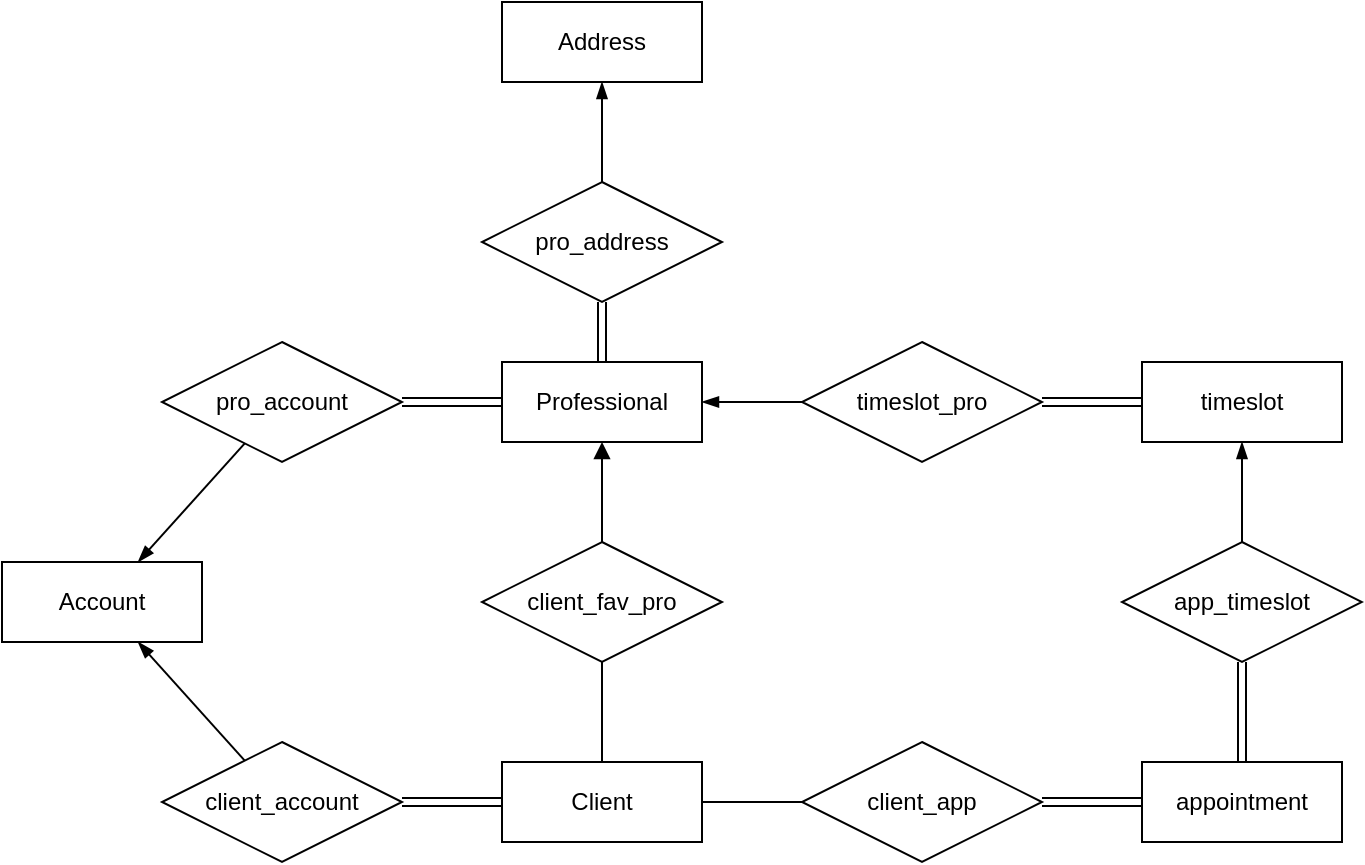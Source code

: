 <mxfile version="14.1.8" type="device" pages="3"><diagram id="Y1YEXhJGn2x2uxA9SqJx" name="ERD - Basic"><mxGraphModel dx="812" dy="822" grid="1" gridSize="10" guides="1" tooltips="1" connect="1" arrows="1" fold="1" page="1" pageScale="1" pageWidth="850" pageHeight="1100" math="0" shadow="0"><root><mxCell id="0"/><mxCell id="1" parent="0"/><mxCell id="dhfDxb7ZJXWeL28VfP3e-11" value="Account" style="whiteSpace=wrap;html=1;align=center;" parent="1" vertex="1"><mxGeometry x="935" y="340" width="100" height="40" as="geometry"/></mxCell><mxCell id="dhfDxb7ZJXWeL28VfP3e-45" style="edgeStyle=orthogonalEdgeStyle;rounded=0;orthogonalLoop=1;jettySize=auto;html=1;startArrow=blockThin;startFill=1;endArrow=none;endFill=0;" parent="1" source="dhfDxb7ZJXWeL28VfP3e-12" target="dhfDxb7ZJXWeL28VfP3e-44" edge="1"><mxGeometry relative="1" as="geometry"/></mxCell><mxCell id="dhfDxb7ZJXWeL28VfP3e-12" value="Professional" style="whiteSpace=wrap;html=1;align=center;" parent="1" vertex="1"><mxGeometry x="1185" y="240" width="100" height="40" as="geometry"/></mxCell><mxCell id="dhfDxb7ZJXWeL28VfP3e-42" style="edgeStyle=orthogonalEdgeStyle;rounded=0;orthogonalLoop=1;jettySize=auto;html=1;startArrow=none;startFill=0;endArrow=none;endFill=0;" parent="1" source="dhfDxb7ZJXWeL28VfP3e-13" target="dhfDxb7ZJXWeL28VfP3e-40" edge="1"><mxGeometry relative="1" as="geometry"/></mxCell><mxCell id="dhfDxb7ZJXWeL28VfP3e-13" value="Client" style="whiteSpace=wrap;html=1;align=center;" parent="1" vertex="1"><mxGeometry x="1185" y="440" width="100" height="40" as="geometry"/></mxCell><mxCell id="dhfDxb7ZJXWeL28VfP3e-15" value="pro_account" style="shape=rhombus;perimeter=rhombusPerimeter;whiteSpace=wrap;html=1;align=center;" parent="1" vertex="1"><mxGeometry x="1015" y="230" width="120" height="60" as="geometry"/></mxCell><mxCell id="dhfDxb7ZJXWeL28VfP3e-16" value="" style="shape=link;html=1;rounded=0;entryX=0;entryY=0.5;entryDx=0;entryDy=0;" parent="1" source="dhfDxb7ZJXWeL28VfP3e-15" target="dhfDxb7ZJXWeL28VfP3e-12" edge="1"><mxGeometry relative="1" as="geometry"><mxPoint x="1035" y="340" as="sourcePoint"/><mxPoint x="1195" y="300" as="targetPoint"/></mxGeometry></mxCell><mxCell id="dhfDxb7ZJXWeL28VfP3e-19" value="" style="shape=link;html=1;rounded=0;entryX=0;entryY=0.5;entryDx=0;entryDy=0;" parent="1" source="dhfDxb7ZJXWeL28VfP3e-21" target="dhfDxb7ZJXWeL28VfP3e-13" edge="1"><mxGeometry relative="1" as="geometry"><mxPoint x="1105" y="420" as="sourcePoint"/><mxPoint x="1295" y="330" as="targetPoint"/></mxGeometry></mxCell><mxCell id="dhfDxb7ZJXWeL28VfP3e-21" value="client_account" style="shape=rhombus;perimeter=rhombusPerimeter;whiteSpace=wrap;html=1;align=center;" parent="1" vertex="1"><mxGeometry x="1015" y="430" width="120" height="60" as="geometry"/></mxCell><mxCell id="dhfDxb7ZJXWeL28VfP3e-22" value="" style="endArrow=blockThin;html=1;rounded=0;startArrow=none;startFill=0;endFill=1;" parent="1" source="dhfDxb7ZJXWeL28VfP3e-15" target="dhfDxb7ZJXWeL28VfP3e-11" edge="1"><mxGeometry relative="1" as="geometry"><mxPoint x="725" y="400" as="sourcePoint"/><mxPoint x="885" y="400" as="targetPoint"/></mxGeometry></mxCell><mxCell id="dhfDxb7ZJXWeL28VfP3e-24" value="" style="endArrow=blockThin;html=1;rounded=0;endFill=1;" parent="1" source="dhfDxb7ZJXWeL28VfP3e-21" target="dhfDxb7ZJXWeL28VfP3e-11" edge="1"><mxGeometry relative="1" as="geometry"><mxPoint x="1113.4" y="329.2" as="sourcePoint"/><mxPoint x="977.5" y="450" as="targetPoint"/></mxGeometry></mxCell><mxCell id="dhfDxb7ZJXWeL28VfP3e-25" value="pro_address" style="shape=rhombus;perimeter=rhombusPerimeter;whiteSpace=wrap;html=1;align=center;" parent="1" vertex="1"><mxGeometry x="1175" y="150" width="120" height="60" as="geometry"/></mxCell><mxCell id="dhfDxb7ZJXWeL28VfP3e-26" value="" style="shape=link;html=1;rounded=0;" parent="1" source="dhfDxb7ZJXWeL28VfP3e-25" target="dhfDxb7ZJXWeL28VfP3e-12" edge="1"><mxGeometry relative="1" as="geometry"><mxPoint x="1195" y="340" as="sourcePoint"/><mxPoint x="1325" y="340" as="targetPoint"/></mxGeometry></mxCell><mxCell id="dhfDxb7ZJXWeL28VfP3e-28" value="Address" style="whiteSpace=wrap;html=1;align=center;" parent="1" vertex="1"><mxGeometry x="1185" y="60" width="100" height="40" as="geometry"/></mxCell><mxCell id="dhfDxb7ZJXWeL28VfP3e-29" value="" style="endArrow=blockThin;html=1;rounded=0;exitX=0.5;exitY=0;exitDx=0;exitDy=0;endFill=1;" parent="1" source="dhfDxb7ZJXWeL28VfP3e-25" target="dhfDxb7ZJXWeL28VfP3e-28" edge="1"><mxGeometry relative="1" as="geometry"><mxPoint x="1117.432" y="503.784" as="sourcePoint"/><mxPoint x="1009" y="440" as="targetPoint"/></mxGeometry></mxCell><mxCell id="dhfDxb7ZJXWeL28VfP3e-41" style="edgeStyle=orthogonalEdgeStyle;rounded=0;orthogonalLoop=1;jettySize=auto;html=1;startArrow=none;startFill=0;endArrow=block;endFill=1;" parent="1" source="dhfDxb7ZJXWeL28VfP3e-40" target="dhfDxb7ZJXWeL28VfP3e-12" edge="1"><mxGeometry relative="1" as="geometry"/></mxCell><mxCell id="dhfDxb7ZJXWeL28VfP3e-40" value="client_fav_pro" style="shape=rhombus;perimeter=rhombusPerimeter;whiteSpace=wrap;html=1;align=center;" parent="1" vertex="1"><mxGeometry x="1175" y="330" width="120" height="60" as="geometry"/></mxCell><mxCell id="dhfDxb7ZJXWeL28VfP3e-43" value="appointment" style="whiteSpace=wrap;html=1;align=center;" parent="1" vertex="1"><mxGeometry x="1505" y="440" width="100" height="40" as="geometry"/></mxCell><mxCell id="dhfDxb7ZJXWeL28VfP3e-44" value="timeslot_pro" style="shape=rhombus;perimeter=rhombusPerimeter;whiteSpace=wrap;html=1;align=center;" parent="1" vertex="1"><mxGeometry x="1335" y="230" width="120" height="60" as="geometry"/></mxCell><mxCell id="dhfDxb7ZJXWeL28VfP3e-46" value="timeslot" style="whiteSpace=wrap;html=1;align=center;" parent="1" vertex="1"><mxGeometry x="1505" y="240" width="100" height="40" as="geometry"/></mxCell><mxCell id="dhfDxb7ZJXWeL28VfP3e-48" value="" style="shape=link;html=1;rounded=0;" parent="1" source="dhfDxb7ZJXWeL28VfP3e-44" target="dhfDxb7ZJXWeL28VfP3e-46" edge="1"><mxGeometry relative="1" as="geometry"><mxPoint x="1465" y="300" as="sourcePoint"/><mxPoint x="1195" y="270" as="targetPoint"/></mxGeometry></mxCell><mxCell id="dhfDxb7ZJXWeL28VfP3e-58" style="edgeStyle=orthogonalEdgeStyle;rounded=0;orthogonalLoop=1;jettySize=auto;html=1;startArrow=none;startFill=0;endArrow=blockThin;endFill=1;" parent="1" source="dhfDxb7ZJXWeL28VfP3e-50" target="dhfDxb7ZJXWeL28VfP3e-46" edge="1"><mxGeometry relative="1" as="geometry"/></mxCell><mxCell id="dhfDxb7ZJXWeL28VfP3e-50" value="app_timeslot" style="shape=rhombus;perimeter=rhombusPerimeter;whiteSpace=wrap;html=1;align=center;" parent="1" vertex="1"><mxGeometry x="1495" y="330" width="120" height="60" as="geometry"/></mxCell><mxCell id="dhfDxb7ZJXWeL28VfP3e-57" style="edgeStyle=orthogonalEdgeStyle;rounded=0;orthogonalLoop=1;jettySize=auto;html=1;startArrow=none;startFill=0;endArrow=none;endFill=0;" parent="1" source="dhfDxb7ZJXWeL28VfP3e-52" target="dhfDxb7ZJXWeL28VfP3e-13" edge="1"><mxGeometry relative="1" as="geometry"/></mxCell><mxCell id="dhfDxb7ZJXWeL28VfP3e-52" value="client_app" style="shape=rhombus;perimeter=rhombusPerimeter;whiteSpace=wrap;html=1;align=center;" parent="1" vertex="1"><mxGeometry x="1335" y="430" width="120" height="60" as="geometry"/></mxCell><mxCell id="dhfDxb7ZJXWeL28VfP3e-54" value="" style="shape=link;html=1;rounded=0;" parent="1" source="dhfDxb7ZJXWeL28VfP3e-43" target="dhfDxb7ZJXWeL28VfP3e-50" edge="1"><mxGeometry relative="1" as="geometry"><mxPoint x="1525" y="469" as="sourcePoint"/><mxPoint x="1655" y="469" as="targetPoint"/></mxGeometry></mxCell><mxCell id="dhfDxb7ZJXWeL28VfP3e-55" value="" style="shape=link;html=1;rounded=0;" parent="1" source="dhfDxb7ZJXWeL28VfP3e-43" target="dhfDxb7ZJXWeL28VfP3e-52" edge="1"><mxGeometry relative="1" as="geometry"><mxPoint x="1487.5" y="400" as="sourcePoint"/><mxPoint x="1474.474" y="365.263" as="targetPoint"/></mxGeometry></mxCell></root></mxGraphModel></diagram><diagram name="ERD - Attributes" id="e4MNqZwb_UBHTNArEKIn"><mxGraphModel dx="1662" dy="1922" grid="1" gridSize="10" guides="1" tooltips="1" connect="1" arrows="1" fold="1" page="1" pageScale="1" pageWidth="850" pageHeight="1100" math="0" shadow="0"><root><mxCell id="pRr5PuJXHZNRiWGv1kiS-0"/><mxCell id="pRr5PuJXHZNRiWGv1kiS-1" parent="pRr5PuJXHZNRiWGv1kiS-0"/><mxCell id="pRr5PuJXHZNRiWGv1kiS-2" value="Account" style="whiteSpace=wrap;html=1;align=center;" parent="pRr5PuJXHZNRiWGv1kiS-1" vertex="1"><mxGeometry x="935" y="340" width="100" height="40" as="geometry"/></mxCell><mxCell id="pRr5PuJXHZNRiWGv1kiS-3" style="edgeStyle=orthogonalEdgeStyle;rounded=0;orthogonalLoop=1;jettySize=auto;html=1;startArrow=blockThin;startFill=1;endArrow=none;endFill=0;" parent="pRr5PuJXHZNRiWGv1kiS-1" source="pRr5PuJXHZNRiWGv1kiS-4" target="pRr5PuJXHZNRiWGv1kiS-20" edge="1"><mxGeometry relative="1" as="geometry"/></mxCell><mxCell id="pRr5PuJXHZNRiWGv1kiS-4" value="Professional" style="whiteSpace=wrap;html=1;align=center;" parent="pRr5PuJXHZNRiWGv1kiS-1" vertex="1"><mxGeometry x="1185" y="240" width="100" height="40" as="geometry"/></mxCell><mxCell id="pRr5PuJXHZNRiWGv1kiS-5" style="edgeStyle=orthogonalEdgeStyle;rounded=0;orthogonalLoop=1;jettySize=auto;html=1;startArrow=none;startFill=0;endArrow=none;endFill=0;" parent="pRr5PuJXHZNRiWGv1kiS-1" source="pRr5PuJXHZNRiWGv1kiS-6" target="pRr5PuJXHZNRiWGv1kiS-18" edge="1"><mxGeometry relative="1" as="geometry"/></mxCell><mxCell id="pRr5PuJXHZNRiWGv1kiS-6" value="Client" style="whiteSpace=wrap;html=1;align=center;" parent="pRr5PuJXHZNRiWGv1kiS-1" vertex="1"><mxGeometry x="1185" y="440" width="100" height="40" as="geometry"/></mxCell><mxCell id="pRr5PuJXHZNRiWGv1kiS-7" value="pro_account" style="shape=rhombus;perimeter=rhombusPerimeter;whiteSpace=wrap;html=1;align=center;" parent="pRr5PuJXHZNRiWGv1kiS-1" vertex="1"><mxGeometry x="1015" y="230" width="120" height="60" as="geometry"/></mxCell><mxCell id="pRr5PuJXHZNRiWGv1kiS-8" value="" style="shape=link;html=1;rounded=0;entryX=0;entryY=0.5;entryDx=0;entryDy=0;" parent="pRr5PuJXHZNRiWGv1kiS-1" source="pRr5PuJXHZNRiWGv1kiS-7" target="pRr5PuJXHZNRiWGv1kiS-4" edge="1"><mxGeometry relative="1" as="geometry"><mxPoint x="1035" y="340" as="sourcePoint"/><mxPoint x="1195" y="300" as="targetPoint"/></mxGeometry></mxCell><mxCell id="pRr5PuJXHZNRiWGv1kiS-9" value="" style="shape=link;html=1;rounded=0;entryX=0;entryY=0.5;entryDx=0;entryDy=0;" parent="pRr5PuJXHZNRiWGv1kiS-1" source="pRr5PuJXHZNRiWGv1kiS-10" target="pRr5PuJXHZNRiWGv1kiS-6" edge="1"><mxGeometry relative="1" as="geometry"><mxPoint x="1105" y="420" as="sourcePoint"/><mxPoint x="1295" y="330" as="targetPoint"/></mxGeometry></mxCell><mxCell id="pRr5PuJXHZNRiWGv1kiS-10" value="client_account" style="shape=rhombus;perimeter=rhombusPerimeter;whiteSpace=wrap;html=1;align=center;" parent="pRr5PuJXHZNRiWGv1kiS-1" vertex="1"><mxGeometry x="1015" y="430" width="120" height="60" as="geometry"/></mxCell><mxCell id="pRr5PuJXHZNRiWGv1kiS-11" value="" style="endArrow=blockThin;html=1;rounded=0;startArrow=none;startFill=0;endFill=1;" parent="pRr5PuJXHZNRiWGv1kiS-1" source="pRr5PuJXHZNRiWGv1kiS-7" target="pRr5PuJXHZNRiWGv1kiS-2" edge="1"><mxGeometry relative="1" as="geometry"><mxPoint x="725" y="400" as="sourcePoint"/><mxPoint x="885" y="400" as="targetPoint"/></mxGeometry></mxCell><mxCell id="pRr5PuJXHZNRiWGv1kiS-12" value="" style="endArrow=blockThin;html=1;rounded=0;endFill=1;" parent="pRr5PuJXHZNRiWGv1kiS-1" source="pRr5PuJXHZNRiWGv1kiS-10" target="pRr5PuJXHZNRiWGv1kiS-2" edge="1"><mxGeometry relative="1" as="geometry"><mxPoint x="1113.4" y="329.2" as="sourcePoint"/><mxPoint x="977.5" y="450" as="targetPoint"/></mxGeometry></mxCell><mxCell id="pRr5PuJXHZNRiWGv1kiS-13" value="pro_address" style="shape=rhombus;perimeter=rhombusPerimeter;whiteSpace=wrap;html=1;align=center;" parent="pRr5PuJXHZNRiWGv1kiS-1" vertex="1"><mxGeometry x="1070" y="170" width="120" height="60" as="geometry"/></mxCell><mxCell id="pRr5PuJXHZNRiWGv1kiS-14" value="" style="shape=link;html=1;rounded=0;" parent="pRr5PuJXHZNRiWGv1kiS-1" source="pRr5PuJXHZNRiWGv1kiS-13" target="pRr5PuJXHZNRiWGv1kiS-4" edge="1"><mxGeometry relative="1" as="geometry"><mxPoint x="1195" y="340" as="sourcePoint"/><mxPoint x="1325" y="340" as="targetPoint"/></mxGeometry></mxCell><mxCell id="pRr5PuJXHZNRiWGv1kiS-15" value="Address" style="whiteSpace=wrap;html=1;align=center;" parent="pRr5PuJXHZNRiWGv1kiS-1" vertex="1"><mxGeometry x="1080" y="80" width="100" height="40" as="geometry"/></mxCell><mxCell id="pRr5PuJXHZNRiWGv1kiS-16" value="" style="endArrow=blockThin;html=1;rounded=0;exitX=0.5;exitY=0;exitDx=0;exitDy=0;endFill=1;" parent="pRr5PuJXHZNRiWGv1kiS-1" source="pRr5PuJXHZNRiWGv1kiS-13" target="pRr5PuJXHZNRiWGv1kiS-15" edge="1"><mxGeometry relative="1" as="geometry"><mxPoint x="1012.432" y="523.784" as="sourcePoint"/><mxPoint x="904" y="460" as="targetPoint"/></mxGeometry></mxCell><mxCell id="pRr5PuJXHZNRiWGv1kiS-17" style="edgeStyle=orthogonalEdgeStyle;rounded=0;orthogonalLoop=1;jettySize=auto;html=1;startArrow=none;startFill=0;endArrow=block;endFill=1;" parent="pRr5PuJXHZNRiWGv1kiS-1" source="pRr5PuJXHZNRiWGv1kiS-18" target="pRr5PuJXHZNRiWGv1kiS-4" edge="1"><mxGeometry relative="1" as="geometry"/></mxCell><mxCell id="pRr5PuJXHZNRiWGv1kiS-18" value="client_fav_pro" style="shape=rhombus;perimeter=rhombusPerimeter;whiteSpace=wrap;html=1;align=center;" parent="pRr5PuJXHZNRiWGv1kiS-1" vertex="1"><mxGeometry x="1175" y="330" width="120" height="60" as="geometry"/></mxCell><mxCell id="pRr5PuJXHZNRiWGv1kiS-19" value="appointment" style="whiteSpace=wrap;html=1;align=center;" parent="pRr5PuJXHZNRiWGv1kiS-1" vertex="1"><mxGeometry x="1505" y="440" width="100" height="40" as="geometry"/></mxCell><mxCell id="pRr5PuJXHZNRiWGv1kiS-20" value="timeslot_pro" style="shape=rhombus;perimeter=rhombusPerimeter;whiteSpace=wrap;html=1;align=center;" parent="pRr5PuJXHZNRiWGv1kiS-1" vertex="1"><mxGeometry x="1335" y="230" width="120" height="60" as="geometry"/></mxCell><mxCell id="pRr5PuJXHZNRiWGv1kiS-21" value="timeslot" style="whiteSpace=wrap;html=1;align=center;" parent="pRr5PuJXHZNRiWGv1kiS-1" vertex="1"><mxGeometry x="1505" y="240" width="100" height="40" as="geometry"/></mxCell><mxCell id="pRr5PuJXHZNRiWGv1kiS-22" value="" style="shape=link;html=1;rounded=0;" parent="pRr5PuJXHZNRiWGv1kiS-1" source="pRr5PuJXHZNRiWGv1kiS-20" target="pRr5PuJXHZNRiWGv1kiS-21" edge="1"><mxGeometry relative="1" as="geometry"><mxPoint x="1465" y="300" as="sourcePoint"/><mxPoint x="1195" y="270" as="targetPoint"/></mxGeometry></mxCell><mxCell id="pRr5PuJXHZNRiWGv1kiS-23" style="edgeStyle=orthogonalEdgeStyle;rounded=0;orthogonalLoop=1;jettySize=auto;html=1;startArrow=none;startFill=0;endArrow=blockThin;endFill=1;" parent="pRr5PuJXHZNRiWGv1kiS-1" target="pRr5PuJXHZNRiWGv1kiS-21" edge="1"><mxGeometry relative="1" as="geometry"><mxPoint x="1555" y="330" as="sourcePoint"/></mxGeometry></mxCell><mxCell id="pRr5PuJXHZNRiWGv1kiS-25" style="edgeStyle=orthogonalEdgeStyle;rounded=0;orthogonalLoop=1;jettySize=auto;html=1;startArrow=none;startFill=0;endArrow=none;endFill=0;" parent="pRr5PuJXHZNRiWGv1kiS-1" source="pRr5PuJXHZNRiWGv1kiS-26" target="pRr5PuJXHZNRiWGv1kiS-6" edge="1"><mxGeometry relative="1" as="geometry"/></mxCell><mxCell id="pRr5PuJXHZNRiWGv1kiS-26" value="client_app" style="shape=rhombus;perimeter=rhombusPerimeter;whiteSpace=wrap;html=1;align=center;" parent="pRr5PuJXHZNRiWGv1kiS-1" vertex="1"><mxGeometry x="1335" y="430" width="120" height="60" as="geometry"/></mxCell><mxCell id="pRr5PuJXHZNRiWGv1kiS-27" value="" style="shape=link;html=1;rounded=0;" parent="pRr5PuJXHZNRiWGv1kiS-1" source="pRr5PuJXHZNRiWGv1kiS-19" target="pRr5PuJXHZNRiWGv1kiS-31" edge="1"><mxGeometry relative="1" as="geometry"><mxPoint x="1525" y="469" as="sourcePoint"/><mxPoint x="1555" y="390" as="targetPoint"/></mxGeometry></mxCell><mxCell id="pRr5PuJXHZNRiWGv1kiS-28" value="" style="shape=link;html=1;rounded=0;" parent="pRr5PuJXHZNRiWGv1kiS-1" source="pRr5PuJXHZNRiWGv1kiS-19" target="pRr5PuJXHZNRiWGv1kiS-26" edge="1"><mxGeometry relative="1" as="geometry"><mxPoint x="1487.5" y="400" as="sourcePoint"/><mxPoint x="1474.474" y="365.263" as="targetPoint"/></mxGeometry></mxCell><mxCell id="pRr5PuJXHZNRiWGv1kiS-30" value="" style="edgeStyle=orthogonalEdgeStyle;rounded=0;orthogonalLoop=1;jettySize=auto;html=1;startArrow=none;startFill=0;endArrow=blockThin;endFill=1;" parent="pRr5PuJXHZNRiWGv1kiS-1" source="pRr5PuJXHZNRiWGv1kiS-31" target="pRr5PuJXHZNRiWGv1kiS-21" edge="1"><mxGeometry relative="1" as="geometry"><mxPoint x="1555" y="330" as="sourcePoint"/></mxGeometry></mxCell><mxCell id="pRr5PuJXHZNRiWGv1kiS-31" value="app_timeslot" style="shape=rhombus;perimeter=rhombusPerimeter;whiteSpace=wrap;html=1;align=center;" parent="pRr5PuJXHZNRiWGv1kiS-1" vertex="1"><mxGeometry x="1495" y="330" width="120" height="60" as="geometry"/></mxCell><mxCell id="pRr5PuJXHZNRiWGv1kiS-34" style="edgeStyle=orthogonalEdgeStyle;rounded=0;orthogonalLoop=1;jettySize=auto;html=1;startArrow=none;startFill=0;endArrow=none;endFill=0;" parent="pRr5PuJXHZNRiWGv1kiS-1" source="pRr5PuJXHZNRiWGv1kiS-33" target="pRr5PuJXHZNRiWGv1kiS-2" edge="1"><mxGeometry relative="1" as="geometry"/></mxCell><mxCell id="pRr5PuJXHZNRiWGv1kiS-33" value="FirstName" style="ellipse;whiteSpace=wrap;html=1;align=center;" parent="pRr5PuJXHZNRiWGv1kiS-1" vertex="1"><mxGeometry x="820" y="290" width="100" height="40" as="geometry"/></mxCell><mxCell id="pRr5PuJXHZNRiWGv1kiS-36" style="edgeStyle=orthogonalEdgeStyle;rounded=0;orthogonalLoop=1;jettySize=auto;html=1;startArrow=none;startFill=0;endArrow=none;endFill=0;" parent="pRr5PuJXHZNRiWGv1kiS-1" source="pRr5PuJXHZNRiWGv1kiS-35" target="pRr5PuJXHZNRiWGv1kiS-2" edge="1"><mxGeometry relative="1" as="geometry"><mxPoint x="975" y="360" as="targetPoint"/></mxGeometry></mxCell><mxCell id="pRr5PuJXHZNRiWGv1kiS-35" value="LastName" style="ellipse;whiteSpace=wrap;html=1;align=center;" parent="pRr5PuJXHZNRiWGv1kiS-1" vertex="1"><mxGeometry x="820" y="340" width="100" height="40" as="geometry"/></mxCell><mxCell id="pRr5PuJXHZNRiWGv1kiS-40" style="edgeStyle=orthogonalEdgeStyle;rounded=0;orthogonalLoop=1;jettySize=auto;html=1;startArrow=none;startFill=0;endArrow=none;endFill=0;" parent="pRr5PuJXHZNRiWGv1kiS-1" source="pRr5PuJXHZNRiWGv1kiS-39" target="pRr5PuJXHZNRiWGv1kiS-2" edge="1"><mxGeometry relative="1" as="geometry"/></mxCell><mxCell id="pRr5PuJXHZNRiWGv1kiS-39" value="FirebaseUid" style="ellipse;whiteSpace=wrap;html=1;align=center;fontStyle=4;" parent="pRr5PuJXHZNRiWGv1kiS-1" vertex="1"><mxGeometry x="820" y="390" width="100" height="40" as="geometry"/></mxCell><mxCell id="pRr5PuJXHZNRiWGv1kiS-41" style="edgeStyle=orthogonalEdgeStyle;rounded=0;orthogonalLoop=1;jettySize=auto;html=1;exitX=0.5;exitY=1;exitDx=0;exitDy=0;startArrow=none;startFill=0;endArrow=none;endFill=0;" parent="pRr5PuJXHZNRiWGv1kiS-1" source="pRr5PuJXHZNRiWGv1kiS-39" target="pRr5PuJXHZNRiWGv1kiS-39" edge="1"><mxGeometry relative="1" as="geometry"/></mxCell><mxCell id="pRr5PuJXHZNRiWGv1kiS-47" style="edgeStyle=orthogonalEdgeStyle;rounded=0;orthogonalLoop=1;jettySize=auto;html=1;startArrow=none;startFill=0;endArrow=none;endFill=0;" parent="pRr5PuJXHZNRiWGv1kiS-1" source="pRr5PuJXHZNRiWGv1kiS-43" target="pRr5PuJXHZNRiWGv1kiS-15" edge="1"><mxGeometry relative="1" as="geometry"/></mxCell><mxCell id="pRr5PuJXHZNRiWGv1kiS-57" style="edgeStyle=orthogonalEdgeStyle;rounded=0;orthogonalLoop=1;jettySize=auto;html=1;startArrow=none;startFill=0;endArrow=none;endFill=0;" parent="pRr5PuJXHZNRiWGv1kiS-1" source="pRr5PuJXHZNRiWGv1kiS-42" target="pRr5PuJXHZNRiWGv1kiS-15" edge="1"><mxGeometry relative="1" as="geometry"/></mxCell><mxCell id="pRr5PuJXHZNRiWGv1kiS-42" value="StreetNumber" style="ellipse;whiteSpace=wrap;html=1;align=center;" parent="pRr5PuJXHZNRiWGv1kiS-1" vertex="1"><mxGeometry x="1205" y="-120" width="100" height="40" as="geometry"/></mxCell><mxCell id="pRr5PuJXHZNRiWGv1kiS-48" style="edgeStyle=orthogonalEdgeStyle;rounded=0;orthogonalLoop=1;jettySize=auto;html=1;startArrow=none;startFill=0;endArrow=none;endFill=0;" parent="pRr5PuJXHZNRiWGv1kiS-1" source="pRr5PuJXHZNRiWGv1kiS-44" target="pRr5PuJXHZNRiWGv1kiS-15" edge="1"><mxGeometry relative="1" as="geometry"/></mxCell><mxCell id="pRr5PuJXHZNRiWGv1kiS-49" style="edgeStyle=orthogonalEdgeStyle;rounded=0;orthogonalLoop=1;jettySize=auto;html=1;startArrow=none;startFill=0;endArrow=none;endFill=0;" parent="pRr5PuJXHZNRiWGv1kiS-1" source="pRr5PuJXHZNRiWGv1kiS-44" target="pRr5PuJXHZNRiWGv1kiS-15" edge="1"><mxGeometry relative="1" as="geometry"/></mxCell><mxCell id="pRr5PuJXHZNRiWGv1kiS-52" style="edgeStyle=orthogonalEdgeStyle;rounded=0;orthogonalLoop=1;jettySize=auto;html=1;startArrow=none;startFill=0;endArrow=none;endFill=0;" parent="pRr5PuJXHZNRiWGv1kiS-1" source="pRr5PuJXHZNRiWGv1kiS-45" target="pRr5PuJXHZNRiWGv1kiS-15" edge="1"><mxGeometry relative="1" as="geometry"/></mxCell><mxCell id="pRr5PuJXHZNRiWGv1kiS-45" value="State" style="ellipse;whiteSpace=wrap;html=1;align=center;" parent="pRr5PuJXHZNRiWGv1kiS-1" vertex="1"><mxGeometry x="1205" y="30" width="100" height="40" as="geometry"/></mxCell><mxCell id="pRr5PuJXHZNRiWGv1kiS-56" style="edgeStyle=orthogonalEdgeStyle;rounded=0;orthogonalLoop=1;jettySize=auto;html=1;startArrow=none;startFill=0;endArrow=none;endFill=0;" parent="pRr5PuJXHZNRiWGv1kiS-1" source="pRr5PuJXHZNRiWGv1kiS-46" target="pRr5PuJXHZNRiWGv1kiS-15" edge="1"><mxGeometry relative="1" as="geometry"/></mxCell><mxCell id="pRr5PuJXHZNRiWGv1kiS-46" value="ZipCode" style="ellipse;whiteSpace=wrap;html=1;align=center;" parent="pRr5PuJXHZNRiWGv1kiS-1" vertex="1"><mxGeometry x="1205" y="80" width="100" height="40" as="geometry"/></mxCell><mxCell id="pRr5PuJXHZNRiWGv1kiS-43" value="StreetName" style="ellipse;whiteSpace=wrap;html=1;align=center;" parent="pRr5PuJXHZNRiWGv1kiS-1" vertex="1"><mxGeometry x="1205" y="-70" width="100" height="40" as="geometry"/></mxCell><mxCell id="pRr5PuJXHZNRiWGv1kiS-44" value="City" style="ellipse;whiteSpace=wrap;html=1;align=center;" parent="pRr5PuJXHZNRiWGv1kiS-1" vertex="1"><mxGeometry x="1205" y="-20" width="100" height="40" as="geometry"/></mxCell><mxCell id="pRr5PuJXHZNRiWGv1kiS-61" style="edgeStyle=orthogonalEdgeStyle;rounded=0;orthogonalLoop=1;jettySize=auto;html=1;startArrow=none;startFill=0;endArrow=none;endFill=0;" parent="pRr5PuJXHZNRiWGv1kiS-1" source="pRr5PuJXHZNRiWGv1kiS-58" target="pRr5PuJXHZNRiWGv1kiS-21" edge="1"><mxGeometry relative="1" as="geometry"/></mxCell><mxCell id="pRr5PuJXHZNRiWGv1kiS-58" value="EndTimeDate" style="ellipse;whiteSpace=wrap;html=1;align=center;" parent="pRr5PuJXHZNRiWGv1kiS-1" vertex="1"><mxGeometry x="1630" y="240" width="100" height="40" as="geometry"/></mxCell><mxCell id="pRr5PuJXHZNRiWGv1kiS-60" style="edgeStyle=orthogonalEdgeStyle;rounded=0;orthogonalLoop=1;jettySize=auto;html=1;startArrow=none;startFill=0;endArrow=none;endFill=0;" parent="pRr5PuJXHZNRiWGv1kiS-1" source="pRr5PuJXHZNRiWGv1kiS-59" target="pRr5PuJXHZNRiWGv1kiS-21" edge="1"><mxGeometry relative="1" as="geometry"/></mxCell><mxCell id="pRr5PuJXHZNRiWGv1kiS-59" value="StartTimeDate" style="ellipse;whiteSpace=wrap;html=1;align=center;" parent="pRr5PuJXHZNRiWGv1kiS-1" vertex="1"><mxGeometry x="1630" y="190" width="100" height="40" as="geometry"/></mxCell><mxCell id="pRr5PuJXHZNRiWGv1kiS-66" style="edgeStyle=orthogonalEdgeStyle;rounded=0;orthogonalLoop=1;jettySize=auto;html=1;startArrow=none;startFill=0;endArrow=none;endFill=0;" parent="pRr5PuJXHZNRiWGv1kiS-1" source="pRr5PuJXHZNRiWGv1kiS-62" target="pRr5PuJXHZNRiWGv1kiS-4" edge="1"><mxGeometry relative="1" as="geometry"/></mxCell><mxCell id="pRr5PuJXHZNRiWGv1kiS-62" value="ShareableCode" style="ellipse;whiteSpace=wrap;html=1;align=center;" parent="pRr5PuJXHZNRiWGv1kiS-1" vertex="1"><mxGeometry x="1290" y="140" width="100" height="40" as="geometry"/></mxCell><mxCell id="pRr5PuJXHZNRiWGv1kiS-67" style="edgeStyle=orthogonalEdgeStyle;rounded=0;orthogonalLoop=1;jettySize=auto;html=1;startArrow=none;startFill=0;endArrow=none;endFill=0;" parent="pRr5PuJXHZNRiWGv1kiS-1" source="pRr5PuJXHZNRiWGv1kiS-64" target="pRr5PuJXHZNRiWGv1kiS-4" edge="1"><mxGeometry relative="1" as="geometry"/></mxCell><mxCell id="pRr5PuJXHZNRiWGv1kiS-64" value="Occupation" style="ellipse;whiteSpace=wrap;html=1;align=center;" parent="pRr5PuJXHZNRiWGv1kiS-1" vertex="1"><mxGeometry x="1290" y="190" width="100" height="40" as="geometry"/></mxCell><mxCell id="pRr5PuJXHZNRiWGv1kiS-71" style="edgeStyle=orthogonalEdgeStyle;rounded=0;orthogonalLoop=1;jettySize=auto;html=1;startArrow=none;startFill=0;endArrow=none;endFill=0;" parent="pRr5PuJXHZNRiWGv1kiS-1" source="pRr5PuJXHZNRiWGv1kiS-68" target="pRr5PuJXHZNRiWGv1kiS-19" edge="1"><mxGeometry relative="1" as="geometry"/></mxCell><mxCell id="pRr5PuJXHZNRiWGv1kiS-68" value="Name" style="ellipse;whiteSpace=wrap;html=1;align=center;" parent="pRr5PuJXHZNRiWGv1kiS-1" vertex="1"><mxGeometry x="1630" y="415" width="100" height="40" as="geometry"/></mxCell><mxCell id="pRr5PuJXHZNRiWGv1kiS-73" style="edgeStyle=orthogonalEdgeStyle;rounded=0;orthogonalLoop=1;jettySize=auto;html=1;startArrow=none;startFill=0;endArrow=none;endFill=0;" parent="pRr5PuJXHZNRiWGv1kiS-1" source="pRr5PuJXHZNRiWGv1kiS-69" target="pRr5PuJXHZNRiWGv1kiS-19" edge="1"><mxGeometry relative="1" as="geometry"/></mxCell><mxCell id="pRr5PuJXHZNRiWGv1kiS-69" value="Description" style="ellipse;whiteSpace=wrap;html=1;align=center;" parent="pRr5PuJXHZNRiWGv1kiS-1" vertex="1"><mxGeometry x="1630" y="465" width="100" height="40" as="geometry"/></mxCell></root></mxGraphModel></diagram><diagram id="PHRqAfjY56dn7EUFiMHy" name="Schema"><mxGraphModel dx="1662" dy="-278" grid="1" gridSize="10" guides="1" tooltips="1" connect="1" arrows="1" fold="1" page="1" pageScale="1" pageWidth="850" pageHeight="1100" math="0" shadow="0"><root><mxCell id="AV21ubRh7RsQSPDR6CN_-0"/><mxCell id="AV21ubRh7RsQSPDR6CN_-1" parent="AV21ubRh7RsQSPDR6CN_-0"/><mxCell id="AV21ubRh7RsQSPDR6CN_-2" value="Appointments" style="shape=table;startSize=30;container=1;collapsible=1;childLayout=tableLayout;fixedRows=1;rowLines=0;fontStyle=1;align=center;resizeLast=1;" vertex="1" parent="AV21ubRh7RsQSPDR6CN_-1"><mxGeometry x="1010" y="1530" width="180" height="240.0" as="geometry"><mxRectangle x="270" y="1380" width="110" height="30" as="alternateBounds"/></mxGeometry></mxCell><mxCell id="AV21ubRh7RsQSPDR6CN_-3" value="" style="shape=partialRectangle;collapsible=0;dropTarget=0;pointerEvents=0;fillColor=none;top=0;left=0;bottom=1;right=0;points=[[0,0.5],[1,0.5]];portConstraint=eastwest;" vertex="1" parent="AV21ubRh7RsQSPDR6CN_-2"><mxGeometry y="30" width="180" height="30" as="geometry"/></mxCell><mxCell id="AV21ubRh7RsQSPDR6CN_-4" value="PK" style="shape=partialRectangle;connectable=0;fillColor=none;top=0;left=0;bottom=0;right=0;fontStyle=1;overflow=hidden;" vertex="1" parent="AV21ubRh7RsQSPDR6CN_-3"><mxGeometry width="30" height="30" as="geometry"/></mxCell><mxCell id="AV21ubRh7RsQSPDR6CN_-5" value="AppointmentId" style="shape=partialRectangle;connectable=0;fillColor=none;top=0;left=0;bottom=0;right=0;align=left;spacingLeft=6;fontStyle=5;overflow=hidden;" vertex="1" parent="AV21ubRh7RsQSPDR6CN_-3"><mxGeometry x="30" width="150" height="30" as="geometry"/></mxCell><mxCell id="AV21ubRh7RsQSPDR6CN_-6" value="" style="shape=partialRectangle;collapsible=0;dropTarget=0;pointerEvents=0;fillColor=none;top=0;left=0;bottom=0;right=0;points=[[0,0.5],[1,0.5]];portConstraint=eastwest;" vertex="1" parent="AV21ubRh7RsQSPDR6CN_-2"><mxGeometry y="60" width="180" height="30" as="geometry"/></mxCell><mxCell id="AV21ubRh7RsQSPDR6CN_-7" value="FK" style="shape=partialRectangle;connectable=0;fillColor=none;top=0;left=0;bottom=0;right=0;fontStyle=0;overflow=hidden;" vertex="1" parent="AV21ubRh7RsQSPDR6CN_-6"><mxGeometry width="30" height="30" as="geometry"/></mxCell><mxCell id="AV21ubRh7RsQSPDR6CN_-8" value="TimeSlotId" style="shape=partialRectangle;connectable=0;fillColor=none;top=0;left=0;bottom=0;right=0;align=left;spacingLeft=6;fontStyle=0;overflow=hidden;" vertex="1" parent="AV21ubRh7RsQSPDR6CN_-6"><mxGeometry x="30" width="150" height="30" as="geometry"/></mxCell><mxCell id="AV21ubRh7RsQSPDR6CN_-9" value="" style="shape=partialRectangle;collapsible=0;dropTarget=0;pointerEvents=0;fillColor=none;top=0;left=0;bottom=0;right=0;points=[[0,0.5],[1,0.5]];portConstraint=eastwest;" vertex="1" parent="AV21ubRh7RsQSPDR6CN_-2"><mxGeometry y="90" width="180" height="30" as="geometry"/></mxCell><mxCell id="AV21ubRh7RsQSPDR6CN_-10" value="FK" style="shape=partialRectangle;connectable=0;fillColor=none;top=0;left=0;bottom=0;right=0;fontStyle=0;overflow=hidden;" vertex="1" parent="AV21ubRh7RsQSPDR6CN_-9"><mxGeometry width="30" height="30" as="geometry"/></mxCell><mxCell id="AV21ubRh7RsQSPDR6CN_-11" value="ProfessionalId" style="shape=partialRectangle;connectable=0;fillColor=none;top=0;left=0;bottom=0;right=0;align=left;spacingLeft=6;fontStyle=0;overflow=hidden;" vertex="1" parent="AV21ubRh7RsQSPDR6CN_-9"><mxGeometry x="30" width="150" height="30" as="geometry"/></mxCell><mxCell id="AV21ubRh7RsQSPDR6CN_-12" value="" style="shape=partialRectangle;collapsible=0;dropTarget=0;pointerEvents=0;fillColor=none;top=0;left=0;bottom=0;right=0;points=[[0,0.5],[1,0.5]];portConstraint=eastwest;" vertex="1" parent="AV21ubRh7RsQSPDR6CN_-2"><mxGeometry y="120" width="180" height="30" as="geometry"/></mxCell><mxCell id="AV21ubRh7RsQSPDR6CN_-13" value="FK" style="shape=partialRectangle;connectable=0;fillColor=none;top=0;left=0;bottom=0;right=0;fontStyle=0;overflow=hidden;" vertex="1" parent="AV21ubRh7RsQSPDR6CN_-12"><mxGeometry width="30" height="30" as="geometry"/></mxCell><mxCell id="AV21ubRh7RsQSPDR6CN_-14" value="CustomerId" style="shape=partialRectangle;connectable=0;fillColor=none;top=0;left=0;bottom=0;right=0;align=left;spacingLeft=6;fontStyle=0;overflow=hidden;" vertex="1" parent="AV21ubRh7RsQSPDR6CN_-12"><mxGeometry x="30" width="150" height="30" as="geometry"/></mxCell><mxCell id="AV21ubRh7RsQSPDR6CN_-15" value="" style="shape=partialRectangle;collapsible=0;dropTarget=0;pointerEvents=0;fillColor=none;top=0;left=0;bottom=0;right=0;points=[[0,0.5],[1,0.5]];portConstraint=eastwest;" vertex="1" parent="AV21ubRh7RsQSPDR6CN_-2"><mxGeometry y="150" width="180" height="30" as="geometry"/></mxCell><mxCell id="AV21ubRh7RsQSPDR6CN_-16" value="" style="shape=partialRectangle;connectable=0;fillColor=none;top=0;left=0;bottom=0;right=0;editable=1;overflow=hidden;" vertex="1" parent="AV21ubRh7RsQSPDR6CN_-15"><mxGeometry width="30" height="30" as="geometry"/></mxCell><mxCell id="AV21ubRh7RsQSPDR6CN_-17" value="Name" style="shape=partialRectangle;connectable=0;fillColor=none;top=0;left=0;bottom=0;right=0;align=left;spacingLeft=6;overflow=hidden;" vertex="1" parent="AV21ubRh7RsQSPDR6CN_-15"><mxGeometry x="30" width="150" height="30" as="geometry"/></mxCell><mxCell id="AV21ubRh7RsQSPDR6CN_-18" value="" style="shape=partialRectangle;collapsible=0;dropTarget=0;pointerEvents=0;fillColor=none;top=0;left=0;bottom=0;right=0;points=[[0,0.5],[1,0.5]];portConstraint=eastwest;" vertex="1" parent="AV21ubRh7RsQSPDR6CN_-2"><mxGeometry y="180" width="180" height="30" as="geometry"/></mxCell><mxCell id="AV21ubRh7RsQSPDR6CN_-19" value="" style="shape=partialRectangle;connectable=0;fillColor=none;top=0;left=0;bottom=0;right=0;editable=1;overflow=hidden;" vertex="1" parent="AV21ubRh7RsQSPDR6CN_-18"><mxGeometry width="30" height="30" as="geometry"/></mxCell><mxCell id="AV21ubRh7RsQSPDR6CN_-20" value="Description" style="shape=partialRectangle;connectable=0;fillColor=none;top=0;left=0;bottom=0;right=0;align=left;spacingLeft=6;overflow=hidden;" vertex="1" parent="AV21ubRh7RsQSPDR6CN_-18"><mxGeometry x="30" width="150" height="30" as="geometry"/></mxCell><mxCell id="AV21ubRh7RsQSPDR6CN_-21" value="" style="shape=partialRectangle;collapsible=0;dropTarget=0;pointerEvents=0;fillColor=none;top=0;left=0;bottom=0;right=0;points=[[0,0.5],[1,0.5]];portConstraint=eastwest;" vertex="1" parent="AV21ubRh7RsQSPDR6CN_-2"><mxGeometry y="210" width="180" height="30" as="geometry"/></mxCell><mxCell id="AV21ubRh7RsQSPDR6CN_-22" value="" style="shape=partialRectangle;connectable=0;fillColor=none;top=0;left=0;bottom=0;right=0;editable=1;overflow=hidden;" vertex="1" parent="AV21ubRh7RsQSPDR6CN_-21"><mxGeometry width="30" height="30" as="geometry"/></mxCell><mxCell id="AV21ubRh7RsQSPDR6CN_-23" value="Location" style="shape=partialRectangle;connectable=0;fillColor=none;top=0;left=0;bottom=0;right=0;align=left;spacingLeft=6;overflow=hidden;" vertex="1" parent="AV21ubRh7RsQSPDR6CN_-21"><mxGeometry x="30" width="150" height="30" as="geometry"/></mxCell><mxCell id="AV21ubRh7RsQSPDR6CN_-24" style="edgeStyle=orthogonalEdgeStyle;rounded=0;orthogonalLoop=1;jettySize=auto;html=1;" edge="1" parent="AV21ubRh7RsQSPDR6CN_-1" source="AV21ubRh7RsQSPDR6CN_-12" target="AV21ubRh7RsQSPDR6CN_-26"><mxGeometry relative="1" as="geometry"/></mxCell><mxCell id="AV21ubRh7RsQSPDR6CN_-25" value="Client" style="shape=table;startSize=30;container=1;collapsible=1;childLayout=tableLayout;fixedRows=1;rowLines=0;fontStyle=1;align=center;resizeLast=1;" vertex="1" parent="AV21ubRh7RsQSPDR6CN_-1"><mxGeometry x="310" y="1620" width="180" height="90" as="geometry"/></mxCell><mxCell id="AV21ubRh7RsQSPDR6CN_-26" value="" style="shape=partialRectangle;collapsible=0;dropTarget=0;pointerEvents=0;fillColor=none;top=0;left=0;bottom=1;right=0;points=[[0,0.5],[1,0.5]];portConstraint=eastwest;" vertex="1" parent="AV21ubRh7RsQSPDR6CN_-25"><mxGeometry y="30" width="180" height="30" as="geometry"/></mxCell><mxCell id="AV21ubRh7RsQSPDR6CN_-27" value="PK" style="shape=partialRectangle;connectable=0;fillColor=none;top=0;left=0;bottom=0;right=0;fontStyle=1;overflow=hidden;" vertex="1" parent="AV21ubRh7RsQSPDR6CN_-26"><mxGeometry width="30" height="30" as="geometry"/></mxCell><mxCell id="AV21ubRh7RsQSPDR6CN_-28" value="ClientUid" style="shape=partialRectangle;connectable=0;fillColor=none;top=0;left=0;bottom=0;right=0;align=left;spacingLeft=6;fontStyle=5;overflow=hidden;" vertex="1" parent="AV21ubRh7RsQSPDR6CN_-26"><mxGeometry x="30" width="150" height="30" as="geometry"/></mxCell><mxCell id="AV21ubRh7RsQSPDR6CN_-29" value="Professional" style="shape=table;startSize=30;container=1;collapsible=1;childLayout=tableLayout;fixedRows=1;rowLines=0;fontStyle=1;align=center;resizeLast=1;" vertex="1" parent="AV21ubRh7RsQSPDR6CN_-1"><mxGeometry x="320" y="1110" width="180" height="180" as="geometry"/></mxCell><mxCell id="AV21ubRh7RsQSPDR6CN_-30" value="" style="shape=partialRectangle;collapsible=0;dropTarget=0;pointerEvents=0;fillColor=none;top=0;left=0;bottom=1;right=0;points=[[0,0.5],[1,0.5]];portConstraint=eastwest;" vertex="1" parent="AV21ubRh7RsQSPDR6CN_-29"><mxGeometry y="30" width="180" height="30" as="geometry"/></mxCell><mxCell id="AV21ubRh7RsQSPDR6CN_-31" value="PK" style="shape=partialRectangle;connectable=0;fillColor=none;top=0;left=0;bottom=0;right=0;fontStyle=1;overflow=hidden;" vertex="1" parent="AV21ubRh7RsQSPDR6CN_-30"><mxGeometry width="30" height="30" as="geometry"/></mxCell><mxCell id="AV21ubRh7RsQSPDR6CN_-32" value="ProfessionalUid" style="shape=partialRectangle;connectable=0;fillColor=none;top=0;left=0;bottom=0;right=0;align=left;spacingLeft=6;fontStyle=5;overflow=hidden;" vertex="1" parent="AV21ubRh7RsQSPDR6CN_-30"><mxGeometry x="30" width="150" height="30" as="geometry"/></mxCell><mxCell id="AV21ubRh7RsQSPDR6CN_-33" value="" style="shape=partialRectangle;collapsible=0;dropTarget=0;pointerEvents=0;fillColor=none;top=0;left=0;bottom=0;right=0;points=[[0,0.5],[1,0.5]];portConstraint=eastwest;" vertex="1" parent="AV21ubRh7RsQSPDR6CN_-29"><mxGeometry y="60" width="180" height="30" as="geometry"/></mxCell><mxCell id="AV21ubRh7RsQSPDR6CN_-34" value="FK" style="shape=partialRectangle;connectable=0;fillColor=none;top=0;left=0;bottom=0;right=0;fontStyle=0;overflow=hidden;" vertex="1" parent="AV21ubRh7RsQSPDR6CN_-33"><mxGeometry width="30" height="30" as="geometry"/></mxCell><mxCell id="AV21ubRh7RsQSPDR6CN_-35" value="AddressId" style="shape=partialRectangle;connectable=0;fillColor=none;top=0;left=0;bottom=0;right=0;align=left;spacingLeft=6;fontStyle=0;overflow=hidden;" vertex="1" parent="AV21ubRh7RsQSPDR6CN_-33"><mxGeometry x="30" width="150" height="30" as="geometry"/></mxCell><mxCell id="AV21ubRh7RsQSPDR6CN_-36" value="" style="shape=partialRectangle;collapsible=0;dropTarget=0;pointerEvents=0;fillColor=none;top=0;left=0;bottom=0;right=0;points=[[0,0.5],[1,0.5]];portConstraint=eastwest;" vertex="1" parent="AV21ubRh7RsQSPDR6CN_-29"><mxGeometry y="90" width="180" height="30" as="geometry"/></mxCell><mxCell id="AV21ubRh7RsQSPDR6CN_-37" value="" style="shape=partialRectangle;connectable=0;fillColor=none;top=0;left=0;bottom=0;right=0;editable=1;overflow=hidden;" vertex="1" parent="AV21ubRh7RsQSPDR6CN_-36"><mxGeometry width="30" height="30" as="geometry"/></mxCell><mxCell id="AV21ubRh7RsQSPDR6CN_-38" value="ShareableCode" style="shape=partialRectangle;connectable=0;fillColor=none;top=0;left=0;bottom=0;right=0;align=left;spacingLeft=6;overflow=hidden;" vertex="1" parent="AV21ubRh7RsQSPDR6CN_-36"><mxGeometry x="30" width="150" height="30" as="geometry"/></mxCell><mxCell id="AV21ubRh7RsQSPDR6CN_-39" value="" style="shape=partialRectangle;collapsible=0;dropTarget=0;pointerEvents=0;fillColor=none;top=0;left=0;bottom=0;right=0;points=[[0,0.5],[1,0.5]];portConstraint=eastwest;" vertex="1" parent="AV21ubRh7RsQSPDR6CN_-29"><mxGeometry y="120" width="180" height="30" as="geometry"/></mxCell><mxCell id="AV21ubRh7RsQSPDR6CN_-40" value="" style="shape=partialRectangle;connectable=0;fillColor=none;top=0;left=0;bottom=0;right=0;editable=1;overflow=hidden;" vertex="1" parent="AV21ubRh7RsQSPDR6CN_-39"><mxGeometry width="30" height="30" as="geometry"/></mxCell><mxCell id="AV21ubRh7RsQSPDR6CN_-41" value="Occupation" style="shape=partialRectangle;connectable=0;fillColor=none;top=0;left=0;bottom=0;right=0;align=left;spacingLeft=6;overflow=hidden;" vertex="1" parent="AV21ubRh7RsQSPDR6CN_-39"><mxGeometry x="30" width="150" height="30" as="geometry"/></mxCell><mxCell id="AV21ubRh7RsQSPDR6CN_-42" style="edgeStyle=orthogonalEdgeStyle;rounded=0;orthogonalLoop=1;jettySize=auto;html=1;" edge="1" parent="AV21ubRh7RsQSPDR6CN_-1" source="AV21ubRh7RsQSPDR6CN_-9" target="AV21ubRh7RsQSPDR6CN_-30"><mxGeometry relative="1" as="geometry"/></mxCell><mxCell id="AV21ubRh7RsQSPDR6CN_-43" value="TimeSlot" style="shape=table;startSize=30;container=1;collapsible=1;childLayout=tableLayout;fixedRows=1;rowLines=0;fontStyle=1;align=center;resizeLast=1;" vertex="1" parent="AV21ubRh7RsQSPDR6CN_-1"><mxGeometry x="760" y="1170" width="180" height="160" as="geometry"/></mxCell><mxCell id="AV21ubRh7RsQSPDR6CN_-44" value="" style="shape=partialRectangle;collapsible=0;dropTarget=0;pointerEvents=0;fillColor=none;top=0;left=0;bottom=1;right=0;points=[[0,0.5],[1,0.5]];portConstraint=eastwest;" vertex="1" parent="AV21ubRh7RsQSPDR6CN_-43"><mxGeometry y="30" width="180" height="30" as="geometry"/></mxCell><mxCell id="AV21ubRh7RsQSPDR6CN_-45" value="PK" style="shape=partialRectangle;connectable=0;fillColor=none;top=0;left=0;bottom=0;right=0;fontStyle=1;overflow=hidden;" vertex="1" parent="AV21ubRh7RsQSPDR6CN_-44"><mxGeometry width="30" height="30" as="geometry"/></mxCell><mxCell id="AV21ubRh7RsQSPDR6CN_-46" value="TimeSlotId" style="shape=partialRectangle;connectable=0;fillColor=none;top=0;left=0;bottom=0;right=0;align=left;spacingLeft=6;fontStyle=5;overflow=hidden;" vertex="1" parent="AV21ubRh7RsQSPDR6CN_-44"><mxGeometry x="30" width="150" height="30" as="geometry"/></mxCell><mxCell id="AV21ubRh7RsQSPDR6CN_-47" value="" style="shape=partialRectangle;collapsible=0;dropTarget=0;pointerEvents=0;fillColor=none;top=0;left=0;bottom=0;right=0;points=[[0,0.5],[1,0.5]];portConstraint=eastwest;" vertex="1" parent="AV21ubRh7RsQSPDR6CN_-43"><mxGeometry y="60" width="180" height="30" as="geometry"/></mxCell><mxCell id="AV21ubRh7RsQSPDR6CN_-48" value="FK" style="shape=partialRectangle;connectable=0;fillColor=none;top=0;left=0;bottom=0;right=0;fontStyle=0;overflow=hidden;" vertex="1" parent="AV21ubRh7RsQSPDR6CN_-47"><mxGeometry width="30" height="30" as="geometry"/></mxCell><mxCell id="AV21ubRh7RsQSPDR6CN_-49" value="ProfesionalId" style="shape=partialRectangle;connectable=0;fillColor=none;top=0;left=0;bottom=0;right=0;align=left;spacingLeft=6;fontStyle=0;overflow=hidden;" vertex="1" parent="AV21ubRh7RsQSPDR6CN_-47"><mxGeometry x="30" width="150" height="30" as="geometry"/></mxCell><mxCell id="AV21ubRh7RsQSPDR6CN_-50" value="" style="shape=partialRectangle;collapsible=0;dropTarget=0;pointerEvents=0;fillColor=none;top=0;left=0;bottom=0;right=0;points=[[0,0.5],[1,0.5]];portConstraint=eastwest;" vertex="1" parent="AV21ubRh7RsQSPDR6CN_-43"><mxGeometry y="90" width="180" height="30" as="geometry"/></mxCell><mxCell id="AV21ubRh7RsQSPDR6CN_-51" value="" style="shape=partialRectangle;connectable=0;fillColor=none;top=0;left=0;bottom=0;right=0;editable=1;overflow=hidden;" vertex="1" parent="AV21ubRh7RsQSPDR6CN_-50"><mxGeometry width="30" height="30" as="geometry"/></mxCell><mxCell id="AV21ubRh7RsQSPDR6CN_-52" value="StartTime" style="shape=partialRectangle;connectable=0;fillColor=none;top=0;left=0;bottom=0;right=0;align=left;spacingLeft=6;overflow=hidden;" vertex="1" parent="AV21ubRh7RsQSPDR6CN_-50"><mxGeometry x="30" width="150" height="30" as="geometry"/></mxCell><mxCell id="AV21ubRh7RsQSPDR6CN_-53" value="" style="shape=partialRectangle;collapsible=0;dropTarget=0;pointerEvents=0;fillColor=none;top=0;left=0;bottom=0;right=0;points=[[0,0.5],[1,0.5]];portConstraint=eastwest;" vertex="1" parent="AV21ubRh7RsQSPDR6CN_-43"><mxGeometry y="120" width="180" height="30" as="geometry"/></mxCell><mxCell id="AV21ubRh7RsQSPDR6CN_-54" value="" style="shape=partialRectangle;connectable=0;fillColor=none;top=0;left=0;bottom=0;right=0;editable=1;overflow=hidden;" vertex="1" parent="AV21ubRh7RsQSPDR6CN_-53"><mxGeometry width="30" height="30" as="geometry"/></mxCell><mxCell id="AV21ubRh7RsQSPDR6CN_-55" value="EndTime" style="shape=partialRectangle;connectable=0;fillColor=none;top=0;left=0;bottom=0;right=0;align=left;spacingLeft=6;overflow=hidden;" vertex="1" parent="AV21ubRh7RsQSPDR6CN_-53"><mxGeometry x="30" width="150" height="30" as="geometry"/></mxCell><mxCell id="AV21ubRh7RsQSPDR6CN_-56" style="edgeStyle=orthogonalEdgeStyle;rounded=0;orthogonalLoop=1;jettySize=auto;html=1;" edge="1" parent="AV21ubRh7RsQSPDR6CN_-1" source="AV21ubRh7RsQSPDR6CN_-6" target="AV21ubRh7RsQSPDR6CN_-44"><mxGeometry relative="1" as="geometry"/></mxCell><mxCell id="AV21ubRh7RsQSPDR6CN_-57" style="edgeStyle=orthogonalEdgeStyle;rounded=0;orthogonalLoop=1;jettySize=auto;html=1;" edge="1" parent="AV21ubRh7RsQSPDR6CN_-1" source="AV21ubRh7RsQSPDR6CN_-47" target="AV21ubRh7RsQSPDR6CN_-30"><mxGeometry relative="1" as="geometry"/></mxCell><mxCell id="AV21ubRh7RsQSPDR6CN_-58" value="Address" style="shape=table;startSize=30;container=1;collapsible=1;childLayout=tableLayout;fixedRows=1;rowLines=0;fontStyle=1;align=center;resizeLast=1;" vertex="1" parent="AV21ubRh7RsQSPDR6CN_-1"><mxGeometry x="310" y="1340" width="180" height="220" as="geometry"/></mxCell><mxCell id="AV21ubRh7RsQSPDR6CN_-59" value="" style="shape=partialRectangle;collapsible=0;dropTarget=0;pointerEvents=0;fillColor=none;top=0;left=0;bottom=1;right=0;points=[[0,0.5],[1,0.5]];portConstraint=eastwest;" vertex="1" parent="AV21ubRh7RsQSPDR6CN_-58"><mxGeometry y="30" width="180" height="30" as="geometry"/></mxCell><mxCell id="AV21ubRh7RsQSPDR6CN_-60" value="PK" style="shape=partialRectangle;connectable=0;fillColor=none;top=0;left=0;bottom=0;right=0;fontStyle=1;overflow=hidden;" vertex="1" parent="AV21ubRh7RsQSPDR6CN_-59"><mxGeometry width="30" height="30" as="geometry"/></mxCell><mxCell id="AV21ubRh7RsQSPDR6CN_-61" value="AddressId" style="shape=partialRectangle;connectable=0;fillColor=none;top=0;left=0;bottom=0;right=0;align=left;spacingLeft=6;fontStyle=5;overflow=hidden;" vertex="1" parent="AV21ubRh7RsQSPDR6CN_-59"><mxGeometry x="30" width="150" height="30" as="geometry"/></mxCell><mxCell id="AV21ubRh7RsQSPDR6CN_-62" value="" style="shape=partialRectangle;collapsible=0;dropTarget=0;pointerEvents=0;fillColor=none;top=0;left=0;bottom=0;right=0;points=[[0,0.5],[1,0.5]];portConstraint=eastwest;" vertex="1" parent="AV21ubRh7RsQSPDR6CN_-58"><mxGeometry y="60" width="180" height="30" as="geometry"/></mxCell><mxCell id="AV21ubRh7RsQSPDR6CN_-63" value="" style="shape=partialRectangle;connectable=0;fillColor=none;top=0;left=0;bottom=0;right=0;editable=1;overflow=hidden;" vertex="1" parent="AV21ubRh7RsQSPDR6CN_-62"><mxGeometry width="30" height="30" as="geometry"/></mxCell><mxCell id="AV21ubRh7RsQSPDR6CN_-64" value="StreetNumber" style="shape=partialRectangle;connectable=0;fillColor=none;top=0;left=0;bottom=0;right=0;align=left;spacingLeft=6;overflow=hidden;" vertex="1" parent="AV21ubRh7RsQSPDR6CN_-62"><mxGeometry x="30" width="150" height="30" as="geometry"/></mxCell><mxCell id="AV21ubRh7RsQSPDR6CN_-65" value="" style="shape=partialRectangle;collapsible=0;dropTarget=0;pointerEvents=0;fillColor=none;top=0;left=0;bottom=0;right=0;points=[[0,0.5],[1,0.5]];portConstraint=eastwest;" vertex="1" parent="AV21ubRh7RsQSPDR6CN_-58"><mxGeometry y="90" width="180" height="30" as="geometry"/></mxCell><mxCell id="AV21ubRh7RsQSPDR6CN_-66" value="" style="shape=partialRectangle;connectable=0;fillColor=none;top=0;left=0;bottom=0;right=0;editable=1;overflow=hidden;" vertex="1" parent="AV21ubRh7RsQSPDR6CN_-65"><mxGeometry width="30" height="30" as="geometry"/></mxCell><mxCell id="AV21ubRh7RsQSPDR6CN_-67" value="StreetName" style="shape=partialRectangle;connectable=0;fillColor=none;top=0;left=0;bottom=0;right=0;align=left;spacingLeft=6;overflow=hidden;" vertex="1" parent="AV21ubRh7RsQSPDR6CN_-65"><mxGeometry x="30" width="150" height="30" as="geometry"/></mxCell><mxCell id="AV21ubRh7RsQSPDR6CN_-68" value="" style="shape=partialRectangle;collapsible=0;dropTarget=0;pointerEvents=0;fillColor=none;top=0;left=0;bottom=0;right=0;points=[[0,0.5],[1,0.5]];portConstraint=eastwest;" vertex="1" parent="AV21ubRh7RsQSPDR6CN_-58"><mxGeometry y="120" width="180" height="30" as="geometry"/></mxCell><mxCell id="AV21ubRh7RsQSPDR6CN_-69" value="" style="shape=partialRectangle;connectable=0;fillColor=none;top=0;left=0;bottom=0;right=0;editable=1;overflow=hidden;" vertex="1" parent="AV21ubRh7RsQSPDR6CN_-68"><mxGeometry width="30" height="30" as="geometry"/></mxCell><mxCell id="AV21ubRh7RsQSPDR6CN_-70" value="City" style="shape=partialRectangle;connectable=0;fillColor=none;top=0;left=0;bottom=0;right=0;align=left;spacingLeft=6;overflow=hidden;" vertex="1" parent="AV21ubRh7RsQSPDR6CN_-68"><mxGeometry x="30" width="150" height="30" as="geometry"/></mxCell><mxCell id="AV21ubRh7RsQSPDR6CN_-71" value="" style="shape=partialRectangle;collapsible=0;dropTarget=0;pointerEvents=0;fillColor=none;top=0;left=0;bottom=0;right=0;points=[[0,0.5],[1,0.5]];portConstraint=eastwest;" vertex="1" parent="AV21ubRh7RsQSPDR6CN_-58"><mxGeometry y="150" width="180" height="30" as="geometry"/></mxCell><mxCell id="AV21ubRh7RsQSPDR6CN_-72" value="" style="shape=partialRectangle;connectable=0;fillColor=none;top=0;left=0;bottom=0;right=0;editable=1;overflow=hidden;" vertex="1" parent="AV21ubRh7RsQSPDR6CN_-71"><mxGeometry width="30" height="30" as="geometry"/></mxCell><mxCell id="AV21ubRh7RsQSPDR6CN_-73" value="State" style="shape=partialRectangle;connectable=0;fillColor=none;top=0;left=0;bottom=0;right=0;align=left;spacingLeft=6;overflow=hidden;" vertex="1" parent="AV21ubRh7RsQSPDR6CN_-71"><mxGeometry x="30" width="150" height="30" as="geometry"/></mxCell><mxCell id="AV21ubRh7RsQSPDR6CN_-74" value="" style="shape=partialRectangle;collapsible=0;dropTarget=0;pointerEvents=0;fillColor=none;top=0;left=0;bottom=0;right=0;points=[[0,0.5],[1,0.5]];portConstraint=eastwest;" vertex="1" parent="AV21ubRh7RsQSPDR6CN_-58"><mxGeometry y="180" width="180" height="30" as="geometry"/></mxCell><mxCell id="AV21ubRh7RsQSPDR6CN_-75" value="" style="shape=partialRectangle;connectable=0;fillColor=none;top=0;left=0;bottom=0;right=0;editable=1;overflow=hidden;" vertex="1" parent="AV21ubRh7RsQSPDR6CN_-74"><mxGeometry width="30" height="30" as="geometry"/></mxCell><mxCell id="AV21ubRh7RsQSPDR6CN_-76" value="ZipCode" style="shape=partialRectangle;connectable=0;fillColor=none;top=0;left=0;bottom=0;right=0;align=left;spacingLeft=6;overflow=hidden;" vertex="1" parent="AV21ubRh7RsQSPDR6CN_-74"><mxGeometry x="30" width="150" height="30" as="geometry"/></mxCell><mxCell id="AV21ubRh7RsQSPDR6CN_-77" style="edgeStyle=orthogonalEdgeStyle;rounded=0;orthogonalLoop=1;jettySize=auto;html=1;entryX=0;entryY=0.5;entryDx=0;entryDy=0;" edge="1" parent="AV21ubRh7RsQSPDR6CN_-1" source="AV21ubRh7RsQSPDR6CN_-33" target="AV21ubRh7RsQSPDR6CN_-59"><mxGeometry relative="1" as="geometry"/></mxCell><mxCell id="AV21ubRh7RsQSPDR6CN_-78" value="ClientFavoriteProfessional" style="shape=table;startSize=30;container=1;collapsible=1;childLayout=tableLayout;fixedRows=1;rowLines=0;fontStyle=1;align=center;resizeLast=1;" vertex="1" parent="AV21ubRh7RsQSPDR6CN_-1"><mxGeometry x="560" y="1485" width="180" height="100" as="geometry"/></mxCell><mxCell id="AV21ubRh7RsQSPDR6CN_-79" value="" style="shape=partialRectangle;collapsible=0;dropTarget=0;pointerEvents=0;fillColor=none;top=0;left=0;bottom=0;right=0;points=[[0,0.5],[1,0.5]];portConstraint=eastwest;" vertex="1" parent="AV21ubRh7RsQSPDR6CN_-78"><mxGeometry y="30" width="180" height="30" as="geometry"/></mxCell><mxCell id="AV21ubRh7RsQSPDR6CN_-80" value="PK,FK1" style="shape=partialRectangle;connectable=0;fillColor=none;top=0;left=0;bottom=0;right=0;fontStyle=1;overflow=hidden;" vertex="1" parent="AV21ubRh7RsQSPDR6CN_-79"><mxGeometry width="60" height="30" as="geometry"/></mxCell><mxCell id="AV21ubRh7RsQSPDR6CN_-81" value="ProfessionalId" style="shape=partialRectangle;connectable=0;fillColor=none;top=0;left=0;bottom=0;right=0;align=left;spacingLeft=6;fontStyle=5;overflow=hidden;" vertex="1" parent="AV21ubRh7RsQSPDR6CN_-79"><mxGeometry x="60" width="120" height="30" as="geometry"/></mxCell><mxCell id="AV21ubRh7RsQSPDR6CN_-82" value="" style="shape=partialRectangle;collapsible=0;dropTarget=0;pointerEvents=0;fillColor=none;top=0;left=0;bottom=1;right=0;points=[[0,0.5],[1,0.5]];portConstraint=eastwest;" vertex="1" parent="AV21ubRh7RsQSPDR6CN_-78"><mxGeometry y="60" width="180" height="30" as="geometry"/></mxCell><mxCell id="AV21ubRh7RsQSPDR6CN_-83" value="PK,FK2" style="shape=partialRectangle;connectable=0;fillColor=none;top=0;left=0;bottom=0;right=0;fontStyle=1;overflow=hidden;" vertex="1" parent="AV21ubRh7RsQSPDR6CN_-82"><mxGeometry width="60" height="30" as="geometry"/></mxCell><mxCell id="AV21ubRh7RsQSPDR6CN_-84" value="ClientId" style="shape=partialRectangle;connectable=0;fillColor=none;top=0;left=0;bottom=0;right=0;align=left;spacingLeft=6;fontStyle=5;overflow=hidden;" vertex="1" parent="AV21ubRh7RsQSPDR6CN_-82"><mxGeometry x="60" width="120" height="30" as="geometry"/></mxCell><mxCell id="AV21ubRh7RsQSPDR6CN_-85" style="edgeStyle=orthogonalEdgeStyle;rounded=0;orthogonalLoop=1;jettySize=auto;html=1;" edge="1" parent="AV21ubRh7RsQSPDR6CN_-1" source="AV21ubRh7RsQSPDR6CN_-82" target="AV21ubRh7RsQSPDR6CN_-26"><mxGeometry relative="1" as="geometry"/></mxCell><mxCell id="AV21ubRh7RsQSPDR6CN_-86" style="edgeStyle=orthogonalEdgeStyle;rounded=0;orthogonalLoop=1;jettySize=auto;html=1;" edge="1" parent="AV21ubRh7RsQSPDR6CN_-1" source="AV21ubRh7RsQSPDR6CN_-79" target="AV21ubRh7RsQSPDR6CN_-30"><mxGeometry relative="1" as="geometry"/></mxCell><mxCell id="AV21ubRh7RsQSPDR6CN_-87" value="Account" style="shape=table;startSize=30;container=1;collapsible=1;childLayout=tableLayout;fixedRows=1;rowLines=0;fontStyle=1;align=center;resizeLast=1;" vertex="1" parent="AV21ubRh7RsQSPDR6CN_-1"><mxGeometry x="10" y="1400" width="180" height="150" as="geometry"/></mxCell><mxCell id="AV21ubRh7RsQSPDR6CN_-88" value="" style="shape=partialRectangle;collapsible=0;dropTarget=0;pointerEvents=0;fillColor=none;top=0;left=0;bottom=1;right=0;points=[[0,0.5],[1,0.5]];portConstraint=eastwest;" vertex="1" parent="AV21ubRh7RsQSPDR6CN_-87"><mxGeometry y="30" width="180" height="30" as="geometry"/></mxCell><mxCell id="AV21ubRh7RsQSPDR6CN_-89" value="PK" style="shape=partialRectangle;connectable=0;fillColor=none;top=0;left=0;bottom=0;right=0;fontStyle=1;overflow=hidden;" vertex="1" parent="AV21ubRh7RsQSPDR6CN_-88"><mxGeometry width="30" height="30" as="geometry"/></mxCell><mxCell id="AV21ubRh7RsQSPDR6CN_-90" value="AccountId" style="shape=partialRectangle;connectable=0;fillColor=none;top=0;left=0;bottom=0;right=0;align=left;spacingLeft=6;fontStyle=5;overflow=hidden;" vertex="1" parent="AV21ubRh7RsQSPDR6CN_-88"><mxGeometry x="30" width="150" height="30" as="geometry"/></mxCell><mxCell id="AV21ubRh7RsQSPDR6CN_-91" value="" style="shape=partialRectangle;collapsible=0;dropTarget=0;pointerEvents=0;fillColor=none;top=0;left=0;bottom=0;right=0;points=[[0,0.5],[1,0.5]];portConstraint=eastwest;" vertex="1" parent="AV21ubRh7RsQSPDR6CN_-87"><mxGeometry y="60" width="180" height="30" as="geometry"/></mxCell><mxCell id="AV21ubRh7RsQSPDR6CN_-92" value="" style="shape=partialRectangle;connectable=0;fillColor=none;top=0;left=0;bottom=0;right=0;fontStyle=0;overflow=hidden;" vertex="1" parent="AV21ubRh7RsQSPDR6CN_-91"><mxGeometry width="30" height="30" as="geometry"/></mxCell><mxCell id="AV21ubRh7RsQSPDR6CN_-93" value="FirstName" style="shape=partialRectangle;connectable=0;fillColor=none;top=0;left=0;bottom=0;right=0;align=left;spacingLeft=6;fontStyle=0;overflow=hidden;" vertex="1" parent="AV21ubRh7RsQSPDR6CN_-91"><mxGeometry x="30" width="150" height="30" as="geometry"/></mxCell><mxCell id="AV21ubRh7RsQSPDR6CN_-94" value="" style="shape=partialRectangle;collapsible=0;dropTarget=0;pointerEvents=0;fillColor=none;top=0;left=0;bottom=0;right=0;points=[[0,0.5],[1,0.5]];portConstraint=eastwest;" vertex="1" parent="AV21ubRh7RsQSPDR6CN_-87"><mxGeometry y="90" width="180" height="30" as="geometry"/></mxCell><mxCell id="AV21ubRh7RsQSPDR6CN_-95" value="" style="shape=partialRectangle;connectable=0;fillColor=none;top=0;left=0;bottom=0;right=0;editable=1;overflow=hidden;" vertex="1" parent="AV21ubRh7RsQSPDR6CN_-94"><mxGeometry width="30" height="30" as="geometry"/></mxCell><mxCell id="AV21ubRh7RsQSPDR6CN_-96" value="LastName" style="shape=partialRectangle;connectable=0;fillColor=none;top=0;left=0;bottom=0;right=0;align=left;spacingLeft=6;overflow=hidden;" vertex="1" parent="AV21ubRh7RsQSPDR6CN_-94"><mxGeometry x="30" width="150" height="30" as="geometry"/></mxCell><mxCell id="AV21ubRh7RsQSPDR6CN_-97" value="" style="shape=partialRectangle;collapsible=0;dropTarget=0;pointerEvents=0;fillColor=none;top=0;left=0;bottom=0;right=0;points=[[0,0.5],[1,0.5]];portConstraint=eastwest;" vertex="1" parent="AV21ubRh7RsQSPDR6CN_-87"><mxGeometry y="120" width="180" height="30" as="geometry"/></mxCell><mxCell id="AV21ubRh7RsQSPDR6CN_-98" value="" style="shape=partialRectangle;connectable=0;fillColor=none;top=0;left=0;bottom=0;right=0;editable=1;overflow=hidden;" vertex="1" parent="AV21ubRh7RsQSPDR6CN_-97"><mxGeometry width="30" height="30" as="geometry"/></mxCell><mxCell id="AV21ubRh7RsQSPDR6CN_-99" value="EmailAddress" style="shape=partialRectangle;connectable=0;fillColor=none;top=0;left=0;bottom=0;right=0;align=left;spacingLeft=6;overflow=hidden;" vertex="1" parent="AV21ubRh7RsQSPDR6CN_-97"><mxGeometry x="30" width="150" height="30" as="geometry"/></mxCell><mxCell id="AV21ubRh7RsQSPDR6CN_-100" style="edgeStyle=orthogonalEdgeStyle;rounded=0;orthogonalLoop=1;jettySize=auto;html=1;" edge="1" parent="AV21ubRh7RsQSPDR6CN_-1" source="AV21ubRh7RsQSPDR6CN_-101" target="AV21ubRh7RsQSPDR6CN_-88"><mxGeometry relative="1" as="geometry"/></mxCell><mxCell id="AV21ubRh7RsQSPDR6CN_-101" value="" style="shape=partialRectangle;collapsible=0;dropTarget=0;pointerEvents=0;fillColor=none;top=0;left=0;bottom=0;right=0;points=[[0,0.5],[1,0.5]];portConstraint=eastwest;" vertex="1" parent="AV21ubRh7RsQSPDR6CN_-1"><mxGeometry x="320" y="1260" width="180" height="30" as="geometry"/></mxCell><mxCell id="AV21ubRh7RsQSPDR6CN_-102" value="FK" style="shape=partialRectangle;connectable=0;fillColor=none;top=0;left=0;bottom=0;right=0;fontStyle=0;overflow=hidden;" vertex="1" parent="AV21ubRh7RsQSPDR6CN_-101"><mxGeometry width="30" height="30" as="geometry"/></mxCell><mxCell id="AV21ubRh7RsQSPDR6CN_-103" value="AccountId" style="shape=partialRectangle;connectable=0;fillColor=none;top=0;left=0;bottom=0;right=0;align=left;spacingLeft=6;fontStyle=0;overflow=hidden;" vertex="1" parent="AV21ubRh7RsQSPDR6CN_-101"><mxGeometry x="30" width="150" height="30" as="geometry"/></mxCell><mxCell id="AV21ubRh7RsQSPDR6CN_-104" style="edgeStyle=orthogonalEdgeStyle;rounded=0;orthogonalLoop=1;jettySize=auto;html=1;" edge="1" parent="AV21ubRh7RsQSPDR6CN_-1" source="AV21ubRh7RsQSPDR6CN_-105" target="AV21ubRh7RsQSPDR6CN_-88"><mxGeometry relative="1" as="geometry"/></mxCell><mxCell id="AV21ubRh7RsQSPDR6CN_-105" value="" style="shape=partialRectangle;collapsible=0;dropTarget=0;pointerEvents=0;fillColor=none;top=0;left=0;bottom=0;right=0;points=[[0,0.5],[1,0.5]];portConstraint=eastwest;" vertex="1" parent="AV21ubRh7RsQSPDR6CN_-1"><mxGeometry x="310" y="1680" width="180" height="30" as="geometry"/></mxCell><mxCell id="AV21ubRh7RsQSPDR6CN_-106" value="FK" style="shape=partialRectangle;connectable=0;fillColor=none;top=0;left=0;bottom=0;right=0;fontStyle=0;overflow=hidden;" vertex="1" parent="AV21ubRh7RsQSPDR6CN_-105"><mxGeometry width="30" height="30" as="geometry"/></mxCell><mxCell id="AV21ubRh7RsQSPDR6CN_-107" value="AccountId" style="shape=partialRectangle;connectable=0;fillColor=none;top=0;left=0;bottom=0;right=0;align=left;spacingLeft=6;fontStyle=0;overflow=hidden;" vertex="1" parent="AV21ubRh7RsQSPDR6CN_-105"><mxGeometry x="30" width="150" height="30" as="geometry"/></mxCell></root></mxGraphModel></diagram></mxfile>